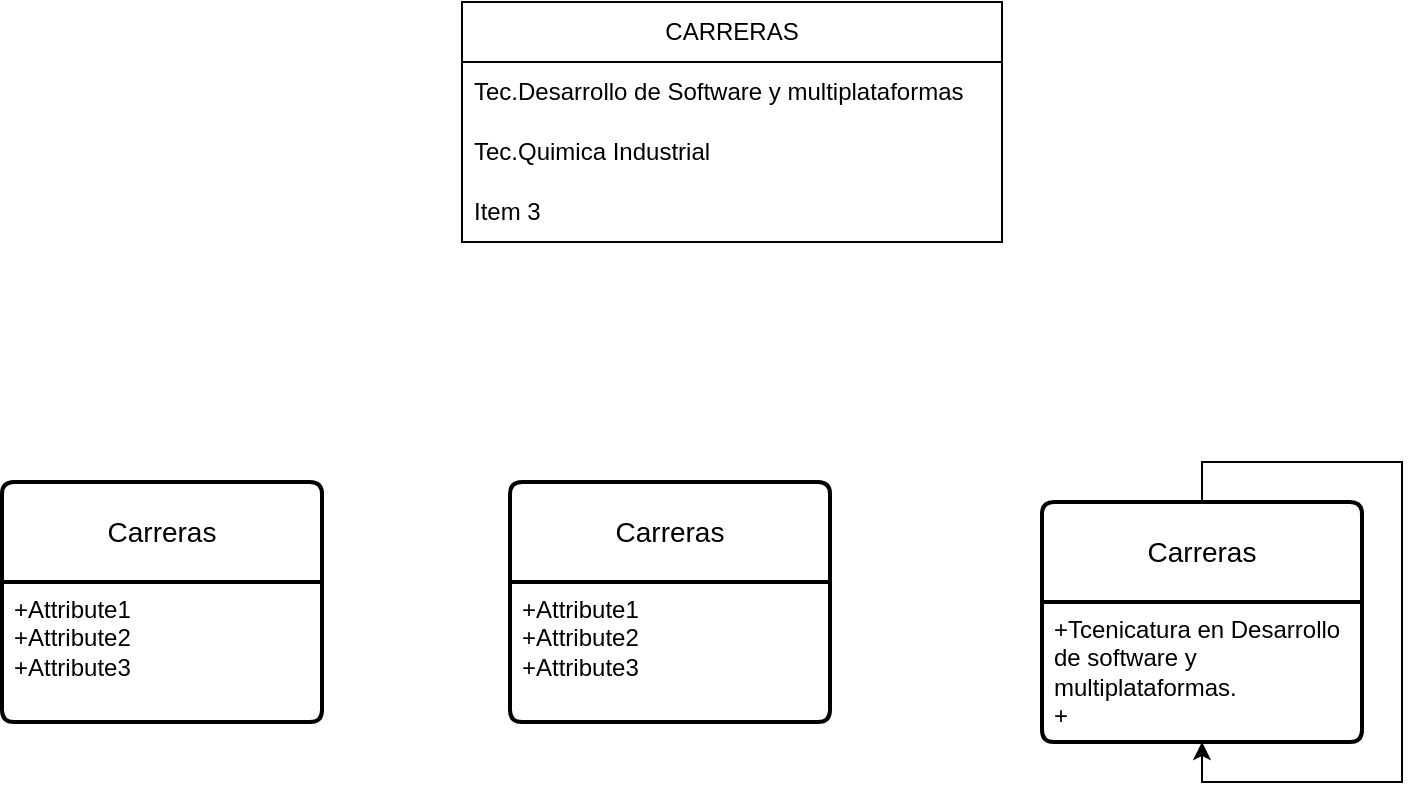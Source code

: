 <mxfile version="26.2.5">
  <diagram id="C5RBs43oDa-KdzZeNtuy" name="Page-1">
    <mxGraphModel dx="1044" dy="562" grid="1" gridSize="10" guides="1" tooltips="1" connect="1" arrows="1" fold="1" page="1" pageScale="1" pageWidth="827" pageHeight="1169" math="0" shadow="0">
      <root>
        <mxCell id="WIyWlLk6GJQsqaUBKTNV-0" />
        <mxCell id="WIyWlLk6GJQsqaUBKTNV-1" parent="WIyWlLk6GJQsqaUBKTNV-0" />
        <mxCell id="7T5QjJP1uAzuyqUqOcLu-0" value="Carreras" style="swimlane;childLayout=stackLayout;horizontal=1;startSize=50;horizontalStack=0;rounded=1;fontSize=14;fontStyle=0;strokeWidth=2;resizeParent=0;resizeLast=1;shadow=0;dashed=0;align=center;arcSize=4;whiteSpace=wrap;html=1;" parent="WIyWlLk6GJQsqaUBKTNV-1" vertex="1">
          <mxGeometry x="334" y="300" width="160" height="120" as="geometry" />
        </mxCell>
        <mxCell id="7T5QjJP1uAzuyqUqOcLu-1" value="+Attribute1&#xa;+Attribute2&#xa;+Attribute3" style="align=left;strokeColor=none;fillColor=none;spacingLeft=4;spacingRight=4;fontSize=12;verticalAlign=top;resizable=0;rotatable=0;part=1;html=1;whiteSpace=wrap;" parent="7T5QjJP1uAzuyqUqOcLu-0" vertex="1">
          <mxGeometry y="50" width="160" height="70" as="geometry" />
        </mxCell>
        <mxCell id="7T5QjJP1uAzuyqUqOcLu-2" value="Carreras" style="swimlane;childLayout=stackLayout;horizontal=1;startSize=50;horizontalStack=0;rounded=1;fontSize=14;fontStyle=0;strokeWidth=2;resizeParent=0;resizeLast=1;shadow=0;dashed=0;align=center;arcSize=4;whiteSpace=wrap;html=1;" parent="WIyWlLk6GJQsqaUBKTNV-1" vertex="1">
          <mxGeometry x="80" y="300" width="160" height="120" as="geometry" />
        </mxCell>
        <mxCell id="7T5QjJP1uAzuyqUqOcLu-3" value="+Attribute1&#xa;+Attribute2&#xa;+Attribute3" style="align=left;strokeColor=none;fillColor=none;spacingLeft=4;spacingRight=4;fontSize=12;verticalAlign=top;resizable=0;rotatable=0;part=1;html=1;whiteSpace=wrap;" parent="7T5QjJP1uAzuyqUqOcLu-2" vertex="1">
          <mxGeometry y="50" width="160" height="70" as="geometry" />
        </mxCell>
        <mxCell id="7T5QjJP1uAzuyqUqOcLu-4" value="Carreras" style="swimlane;childLayout=stackLayout;horizontal=1;startSize=50;horizontalStack=0;rounded=1;fontSize=14;fontStyle=0;strokeWidth=2;resizeParent=0;resizeLast=1;shadow=0;dashed=0;align=center;arcSize=4;whiteSpace=wrap;html=1;" parent="WIyWlLk6GJQsqaUBKTNV-1" vertex="1">
          <mxGeometry x="600" y="310" width="160" height="120" as="geometry" />
        </mxCell>
        <mxCell id="7T5QjJP1uAzuyqUqOcLu-5" value="&lt;font style=&quot;vertical-align: inherit;&quot;&gt;&lt;font style=&quot;vertical-align: inherit;&quot;&gt;&lt;font style=&quot;vertical-align: inherit;&quot;&gt;&lt;font style=&quot;vertical-align: inherit;&quot;&gt;+Tcenicatura en Desarrollo de software y multiplataformas.&lt;/font&gt;&lt;/font&gt;&lt;/font&gt;&lt;/font&gt;&lt;div&gt;&lt;font style=&quot;vertical-align: inherit;&quot;&gt;&lt;font style=&quot;vertical-align: inherit;&quot;&gt;&lt;font style=&quot;vertical-align: inherit;&quot;&gt;&lt;font style=&quot;vertical-align: inherit;&quot;&gt;&lt;font style=&quot;vertical-align: inherit;&quot;&gt;&lt;font style=&quot;vertical-align: inherit;&quot;&gt;+&lt;/font&gt;&lt;/font&gt;&lt;/font&gt;&lt;/font&gt;&lt;/font&gt;&lt;/font&gt;&lt;/div&gt;" style="align=left;strokeColor=none;fillColor=none;spacingLeft=4;spacingRight=4;fontSize=12;verticalAlign=top;resizable=0;rotatable=0;part=1;html=1;whiteSpace=wrap;" parent="7T5QjJP1uAzuyqUqOcLu-4" vertex="1">
          <mxGeometry y="50" width="160" height="70" as="geometry" />
        </mxCell>
        <mxCell id="7T5QjJP1uAzuyqUqOcLu-7" style="edgeStyle=orthogonalEdgeStyle;rounded=0;orthogonalLoop=1;jettySize=auto;html=1;exitX=0.5;exitY=0;exitDx=0;exitDy=0;" parent="WIyWlLk6GJQsqaUBKTNV-1" source="7T5QjJP1uAzuyqUqOcLu-4" target="7T5QjJP1uAzuyqUqOcLu-4" edge="1">
          <mxGeometry relative="1" as="geometry">
            <Array as="points">
              <mxPoint x="680" y="290" />
              <mxPoint x="780" y="290" />
              <mxPoint x="780" y="450" />
              <mxPoint x="680" y="450" />
            </Array>
          </mxGeometry>
        </mxCell>
        <mxCell id="pyk4930gXUfgELsHRe0y-0" value="&lt;font style=&quot;vertical-align: inherit;&quot;&gt;&lt;font style=&quot;vertical-align: inherit;&quot;&gt;CARRERAS&lt;/font&gt;&lt;/font&gt;" style="swimlane;fontStyle=0;childLayout=stackLayout;horizontal=1;startSize=30;horizontalStack=0;resizeParent=1;resizeParentMax=0;resizeLast=0;collapsible=1;marginBottom=0;whiteSpace=wrap;html=1;" vertex="1" parent="WIyWlLk6GJQsqaUBKTNV-1">
          <mxGeometry x="310" y="60" width="270" height="120" as="geometry" />
        </mxCell>
        <mxCell id="pyk4930gXUfgELsHRe0y-1" value="&lt;font style=&quot;vertical-align: inherit;&quot;&gt;&lt;font style=&quot;vertical-align: inherit;&quot;&gt;Tec.Desarrollo de Software y multiplataformas&lt;/font&gt;&lt;/font&gt;" style="text;strokeColor=none;fillColor=none;align=left;verticalAlign=middle;spacingLeft=4;spacingRight=4;overflow=hidden;points=[[0,0.5],[1,0.5]];portConstraint=eastwest;rotatable=0;whiteSpace=wrap;html=1;" vertex="1" parent="pyk4930gXUfgELsHRe0y-0">
          <mxGeometry y="30" width="270" height="30" as="geometry" />
        </mxCell>
        <mxCell id="pyk4930gXUfgELsHRe0y-2" value="&lt;font style=&quot;vertical-align: inherit;&quot;&gt;&lt;font style=&quot;vertical-align: inherit;&quot;&gt;Tec.Quimica Industrial&lt;/font&gt;&lt;/font&gt;" style="text;strokeColor=none;fillColor=none;align=left;verticalAlign=middle;spacingLeft=4;spacingRight=4;overflow=hidden;points=[[0,0.5],[1,0.5]];portConstraint=eastwest;rotatable=0;whiteSpace=wrap;html=1;" vertex="1" parent="pyk4930gXUfgELsHRe0y-0">
          <mxGeometry y="60" width="270" height="30" as="geometry" />
        </mxCell>
        <mxCell id="pyk4930gXUfgELsHRe0y-3" value="Item 3" style="text;strokeColor=none;fillColor=none;align=left;verticalAlign=middle;spacingLeft=4;spacingRight=4;overflow=hidden;points=[[0,0.5],[1,0.5]];portConstraint=eastwest;rotatable=0;whiteSpace=wrap;html=1;" vertex="1" parent="pyk4930gXUfgELsHRe0y-0">
          <mxGeometry y="90" width="270" height="30" as="geometry" />
        </mxCell>
      </root>
    </mxGraphModel>
  </diagram>
</mxfile>
